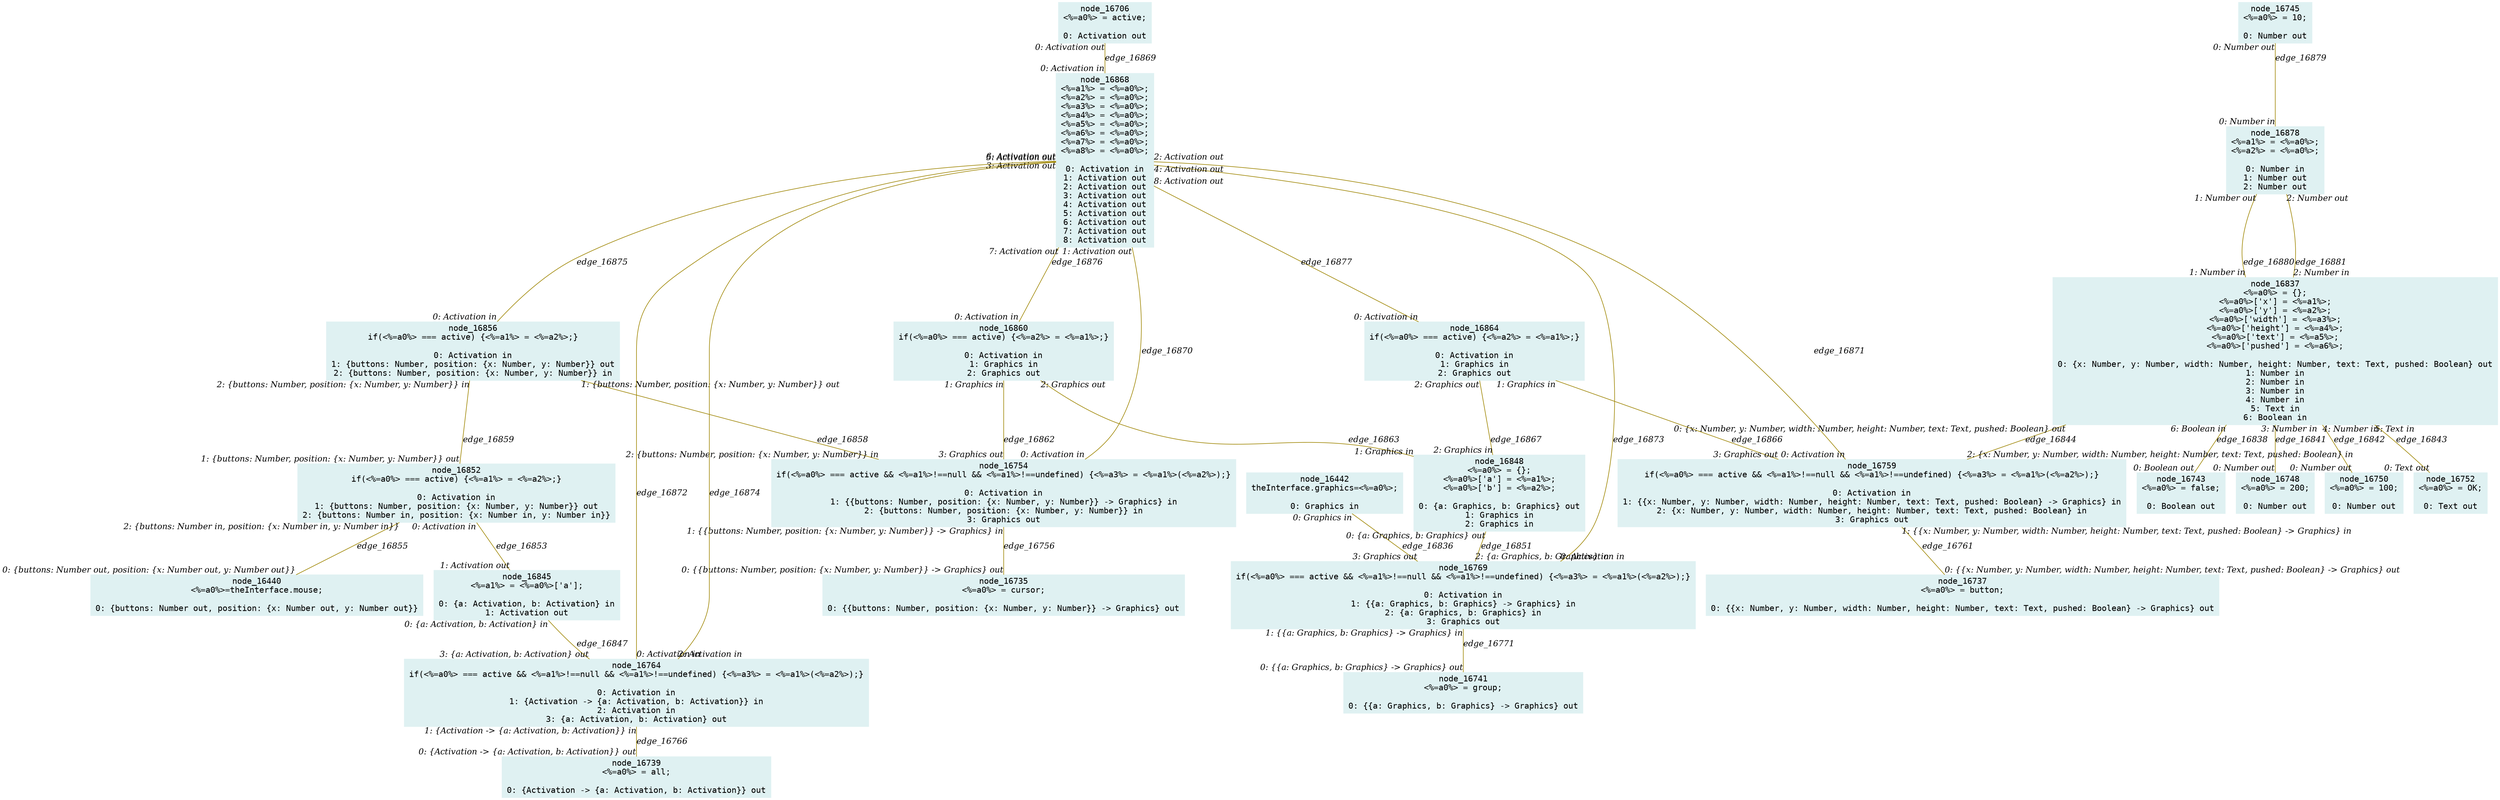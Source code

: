 digraph g{node_16440 [shape="box", style="filled", color="#dff1f2", fontname="Courier", label="node_16440
<%=a0%>=theInterface.mouse;

0: {buttons: Number out, position: {x: Number out, y: Number out}}" ]
node_16442 [shape="box", style="filled", color="#dff1f2", fontname="Courier", label="node_16442
theInterface.graphics=<%=a0%>;

0: Graphics in" ]
node_16706 [shape="box", style="filled", color="#dff1f2", fontname="Courier", label="node_16706
<%=a0%> = active;

0: Activation out" ]
node_16735 [shape="box", style="filled", color="#dff1f2", fontname="Courier", label="node_16735
<%=a0%> = cursor;

0: {{buttons: Number, position: {x: Number, y: Number}} -> Graphics} out" ]
node_16737 [shape="box", style="filled", color="#dff1f2", fontname="Courier", label="node_16737
<%=a0%> = button;

0: {{x: Number, y: Number, width: Number, height: Number, text: Text, pushed: Boolean} -> Graphics} out" ]
node_16739 [shape="box", style="filled", color="#dff1f2", fontname="Courier", label="node_16739
<%=a0%> = all;

0: {Activation -> {a: Activation, b: Activation}} out" ]
node_16741 [shape="box", style="filled", color="#dff1f2", fontname="Courier", label="node_16741
<%=a0%> = group;

0: {{a: Graphics, b: Graphics} -> Graphics} out" ]
node_16743 [shape="box", style="filled", color="#dff1f2", fontname="Courier", label="node_16743
<%=a0%> = false;

0: Boolean out" ]
node_16745 [shape="box", style="filled", color="#dff1f2", fontname="Courier", label="node_16745
<%=a0%> = 10;

0: Number out" ]
node_16748 [shape="box", style="filled", color="#dff1f2", fontname="Courier", label="node_16748
<%=a0%> = 200;

0: Number out" ]
node_16750 [shape="box", style="filled", color="#dff1f2", fontname="Courier", label="node_16750
<%=a0%> = 100;

0: Number out" ]
node_16752 [shape="box", style="filled", color="#dff1f2", fontname="Courier", label="node_16752
<%=a0%> = OK;

0: Text out" ]
node_16754 [shape="box", style="filled", color="#dff1f2", fontname="Courier", label="node_16754
if(<%=a0%> === active && <%=a1%>!==null && <%=a1%>!==undefined) {<%=a3%> = <%=a1%>(<%=a2%>);}

0: Activation in
1: {{buttons: Number, position: {x: Number, y: Number}} -> Graphics} in
2: {buttons: Number, position: {x: Number, y: Number}} in
3: Graphics out" ]
node_16759 [shape="box", style="filled", color="#dff1f2", fontname="Courier", label="node_16759
if(<%=a0%> === active && <%=a1%>!==null && <%=a1%>!==undefined) {<%=a3%> = <%=a1%>(<%=a2%>);}

0: Activation in
1: {{x: Number, y: Number, width: Number, height: Number, text: Text, pushed: Boolean} -> Graphics} in
2: {x: Number, y: Number, width: Number, height: Number, text: Text, pushed: Boolean} in
3: Graphics out" ]
node_16764 [shape="box", style="filled", color="#dff1f2", fontname="Courier", label="node_16764
if(<%=a0%> === active && <%=a1%>!==null && <%=a1%>!==undefined) {<%=a3%> = <%=a1%>(<%=a2%>);}

0: Activation in
1: {Activation -> {a: Activation, b: Activation}} in
2: Activation in
3: {a: Activation, b: Activation} out" ]
node_16769 [shape="box", style="filled", color="#dff1f2", fontname="Courier", label="node_16769
if(<%=a0%> === active && <%=a1%>!==null && <%=a1%>!==undefined) {<%=a3%> = <%=a1%>(<%=a2%>);}

0: Activation in
1: {{a: Graphics, b: Graphics} -> Graphics} in
2: {a: Graphics, b: Graphics} in
3: Graphics out" ]
node_16837 [shape="box", style="filled", color="#dff1f2", fontname="Courier", label="node_16837
<%=a0%> = {};
<%=a0%>['x'] = <%=a1%>;
<%=a0%>['y'] = <%=a2%>;
<%=a0%>['width'] = <%=a3%>;
<%=a0%>['height'] = <%=a4%>;
<%=a0%>['text'] = <%=a5%>;
<%=a0%>['pushed'] = <%=a6%>;

0: {x: Number, y: Number, width: Number, height: Number, text: Text, pushed: Boolean} out
1: Number in
2: Number in
3: Number in
4: Number in
5: Text in
6: Boolean in" ]
node_16845 [shape="box", style="filled", color="#dff1f2", fontname="Courier", label="node_16845
<%=a1%> = <%=a0%>['a'];

0: {a: Activation, b: Activation} in
1: Activation out" ]
node_16848 [shape="box", style="filled", color="#dff1f2", fontname="Courier", label="node_16848
<%=a0%> = {};
<%=a0%>['a'] = <%=a1%>;
<%=a0%>['b'] = <%=a2%>;

0: {a: Graphics, b: Graphics} out
1: Graphics in
2: Graphics in" ]
node_16852 [shape="box", style="filled", color="#dff1f2", fontname="Courier", label="node_16852
if(<%=a0%> === active) {<%=a1%> = <%=a2%>;}

0: Activation in
1: {buttons: Number, position: {x: Number, y: Number}} out
2: {buttons: Number in, position: {x: Number in, y: Number in}}" ]
node_16856 [shape="box", style="filled", color="#dff1f2", fontname="Courier", label="node_16856
if(<%=a0%> === active) {<%=a1%> = <%=a2%>;}

0: Activation in
1: {buttons: Number, position: {x: Number, y: Number}} out
2: {buttons: Number, position: {x: Number, y: Number}} in" ]
node_16860 [shape="box", style="filled", color="#dff1f2", fontname="Courier", label="node_16860
if(<%=a0%> === active) {<%=a2%> = <%=a1%>;}

0: Activation in
1: Graphics in
2: Graphics out" ]
node_16864 [shape="box", style="filled", color="#dff1f2", fontname="Courier", label="node_16864
if(<%=a0%> === active) {<%=a2%> = <%=a1%>;}

0: Activation in
1: Graphics in
2: Graphics out" ]
node_16868 [shape="box", style="filled", color="#dff1f2", fontname="Courier", label="node_16868
<%=a1%> = <%=a0%>;
<%=a2%> = <%=a0%>;
<%=a3%> = <%=a0%>;
<%=a4%> = <%=a0%>;
<%=a5%> = <%=a0%>;
<%=a6%> = <%=a0%>;
<%=a7%> = <%=a0%>;
<%=a8%> = <%=a0%>;

0: Activation in
1: Activation out
2: Activation out
3: Activation out
4: Activation out
5: Activation out
6: Activation out
7: Activation out
8: Activation out" ]
node_16878 [shape="box", style="filled", color="#dff1f2", fontname="Courier", label="node_16878
<%=a1%> = <%=a0%>;
<%=a2%> = <%=a0%>;

0: Number in
1: Number out
2: Number out" ]
node_16754 -> node_16735 [dir=none, arrowHead=none, fontname="Times-Italic", arrowsize=1, color="#9d8400", label="edge_16756",  headlabel="0: {{buttons: Number, position: {x: Number, y: Number}} -> Graphics} out", taillabel="1: {{buttons: Number, position: {x: Number, y: Number}} -> Graphics} in" ]
node_16759 -> node_16737 [dir=none, arrowHead=none, fontname="Times-Italic", arrowsize=1, color="#9d8400", label="edge_16761",  headlabel="0: {{x: Number, y: Number, width: Number, height: Number, text: Text, pushed: Boolean} -> Graphics} out", taillabel="1: {{x: Number, y: Number, width: Number, height: Number, text: Text, pushed: Boolean} -> Graphics} in" ]
node_16764 -> node_16739 [dir=none, arrowHead=none, fontname="Times-Italic", arrowsize=1, color="#9d8400", label="edge_16766",  headlabel="0: {Activation -> {a: Activation, b: Activation}} out", taillabel="1: {Activation -> {a: Activation, b: Activation}} in" ]
node_16769 -> node_16741 [dir=none, arrowHead=none, fontname="Times-Italic", arrowsize=1, color="#9d8400", label="edge_16771",  headlabel="0: {{a: Graphics, b: Graphics} -> Graphics} out", taillabel="1: {{a: Graphics, b: Graphics} -> Graphics} in" ]
node_16442 -> node_16769 [dir=none, arrowHead=none, fontname="Times-Italic", arrowsize=1, color="#9d8400", label="edge_16836",  headlabel="3: Graphics out", taillabel="0: Graphics in" ]
node_16837 -> node_16743 [dir=none, arrowHead=none, fontname="Times-Italic", arrowsize=1, color="#9d8400", label="edge_16838",  headlabel="0: Boolean out", taillabel="6: Boolean in" ]
node_16837 -> node_16748 [dir=none, arrowHead=none, fontname="Times-Italic", arrowsize=1, color="#9d8400", label="edge_16841",  headlabel="0: Number out", taillabel="3: Number in" ]
node_16837 -> node_16750 [dir=none, arrowHead=none, fontname="Times-Italic", arrowsize=1, color="#9d8400", label="edge_16842",  headlabel="0: Number out", taillabel="4: Number in" ]
node_16837 -> node_16752 [dir=none, arrowHead=none, fontname="Times-Italic", arrowsize=1, color="#9d8400", label="edge_16843",  headlabel="0: Text out", taillabel="5: Text in" ]
node_16837 -> node_16759 [dir=none, arrowHead=none, fontname="Times-Italic", arrowsize=1, color="#9d8400", label="edge_16844",  headlabel="2: {x: Number, y: Number, width: Number, height: Number, text: Text, pushed: Boolean} in", taillabel="0: {x: Number, y: Number, width: Number, height: Number, text: Text, pushed: Boolean} out" ]
node_16845 -> node_16764 [dir=none, arrowHead=none, fontname="Times-Italic", arrowsize=1, color="#9d8400", label="edge_16847",  headlabel="3: {a: Activation, b: Activation} out", taillabel="0: {a: Activation, b: Activation} in" ]
node_16848 -> node_16769 [dir=none, arrowHead=none, fontname="Times-Italic", arrowsize=1, color="#9d8400", label="edge_16851",  headlabel="2: {a: Graphics, b: Graphics} in", taillabel="0: {a: Graphics, b: Graphics} out" ]
node_16852 -> node_16845 [dir=none, arrowHead=none, fontname="Times-Italic", arrowsize=1, color="#9d8400", label="edge_16853",  headlabel="1: Activation out", taillabel="0: Activation in" ]
node_16852 -> node_16440 [dir=none, arrowHead=none, fontname="Times-Italic", arrowsize=1, color="#9d8400", label="edge_16855",  headlabel="0: {buttons: Number out, position: {x: Number out, y: Number out}}", taillabel="2: {buttons: Number in, position: {x: Number in, y: Number in}}" ]
node_16856 -> node_16754 [dir=none, arrowHead=none, fontname="Times-Italic", arrowsize=1, color="#9d8400", label="edge_16858",  headlabel="2: {buttons: Number, position: {x: Number, y: Number}} in", taillabel="1: {buttons: Number, position: {x: Number, y: Number}} out" ]
node_16856 -> node_16852 [dir=none, arrowHead=none, fontname="Times-Italic", arrowsize=1, color="#9d8400", label="edge_16859",  headlabel="1: {buttons: Number, position: {x: Number, y: Number}} out", taillabel="2: {buttons: Number, position: {x: Number, y: Number}} in" ]
node_16860 -> node_16754 [dir=none, arrowHead=none, fontname="Times-Italic", arrowsize=1, color="#9d8400", label="edge_16862",  headlabel="3: Graphics out", taillabel="1: Graphics in" ]
node_16860 -> node_16848 [dir=none, arrowHead=none, fontname="Times-Italic", arrowsize=1, color="#9d8400", label="edge_16863",  headlabel="1: Graphics in", taillabel="2: Graphics out" ]
node_16864 -> node_16759 [dir=none, arrowHead=none, fontname="Times-Italic", arrowsize=1, color="#9d8400", label="edge_16866",  headlabel="3: Graphics out", taillabel="1: Graphics in" ]
node_16864 -> node_16848 [dir=none, arrowHead=none, fontname="Times-Italic", arrowsize=1, color="#9d8400", label="edge_16867",  headlabel="2: Graphics in", taillabel="2: Graphics out" ]
node_16706 -> node_16868 [dir=none, arrowHead=none, fontname="Times-Italic", arrowsize=1, color="#9d8400", label="edge_16869",  headlabel="0: Activation in", taillabel="0: Activation out" ]
node_16868 -> node_16754 [dir=none, arrowHead=none, fontname="Times-Italic", arrowsize=1, color="#9d8400", label="edge_16870",  headlabel="0: Activation in", taillabel="1: Activation out" ]
node_16868 -> node_16759 [dir=none, arrowHead=none, fontname="Times-Italic", arrowsize=1, color="#9d8400", label="edge_16871",  headlabel="0: Activation in", taillabel="2: Activation out" ]
node_16868 -> node_16764 [dir=none, arrowHead=none, fontname="Times-Italic", arrowsize=1, color="#9d8400", label="edge_16872",  headlabel="0: Activation in", taillabel="3: Activation out" ]
node_16868 -> node_16769 [dir=none, arrowHead=none, fontname="Times-Italic", arrowsize=1, color="#9d8400", label="edge_16873",  headlabel="0: Activation in", taillabel="4: Activation out" ]
node_16868 -> node_16764 [dir=none, arrowHead=none, fontname="Times-Italic", arrowsize=1, color="#9d8400", label="edge_16874",  headlabel="2: Activation in", taillabel="5: Activation out" ]
node_16868 -> node_16856 [dir=none, arrowHead=none, fontname="Times-Italic", arrowsize=1, color="#9d8400", label="edge_16875",  headlabel="0: Activation in", taillabel="6: Activation out" ]
node_16868 -> node_16860 [dir=none, arrowHead=none, fontname="Times-Italic", arrowsize=1, color="#9d8400", label="edge_16876",  headlabel="0: Activation in", taillabel="7: Activation out" ]
node_16868 -> node_16864 [dir=none, arrowHead=none, fontname="Times-Italic", arrowsize=1, color="#9d8400", label="edge_16877",  headlabel="0: Activation in", taillabel="8: Activation out" ]
node_16745 -> node_16878 [dir=none, arrowHead=none, fontname="Times-Italic", arrowsize=1, color="#9d8400", label="edge_16879",  headlabel="0: Number in", taillabel="0: Number out" ]
node_16878 -> node_16837 [dir=none, arrowHead=none, fontname="Times-Italic", arrowsize=1, color="#9d8400", label="edge_16880",  headlabel="1: Number in", taillabel="1: Number out" ]
node_16878 -> node_16837 [dir=none, arrowHead=none, fontname="Times-Italic", arrowsize=1, color="#9d8400", label="edge_16881",  headlabel="2: Number in", taillabel="2: Number out" ]
}